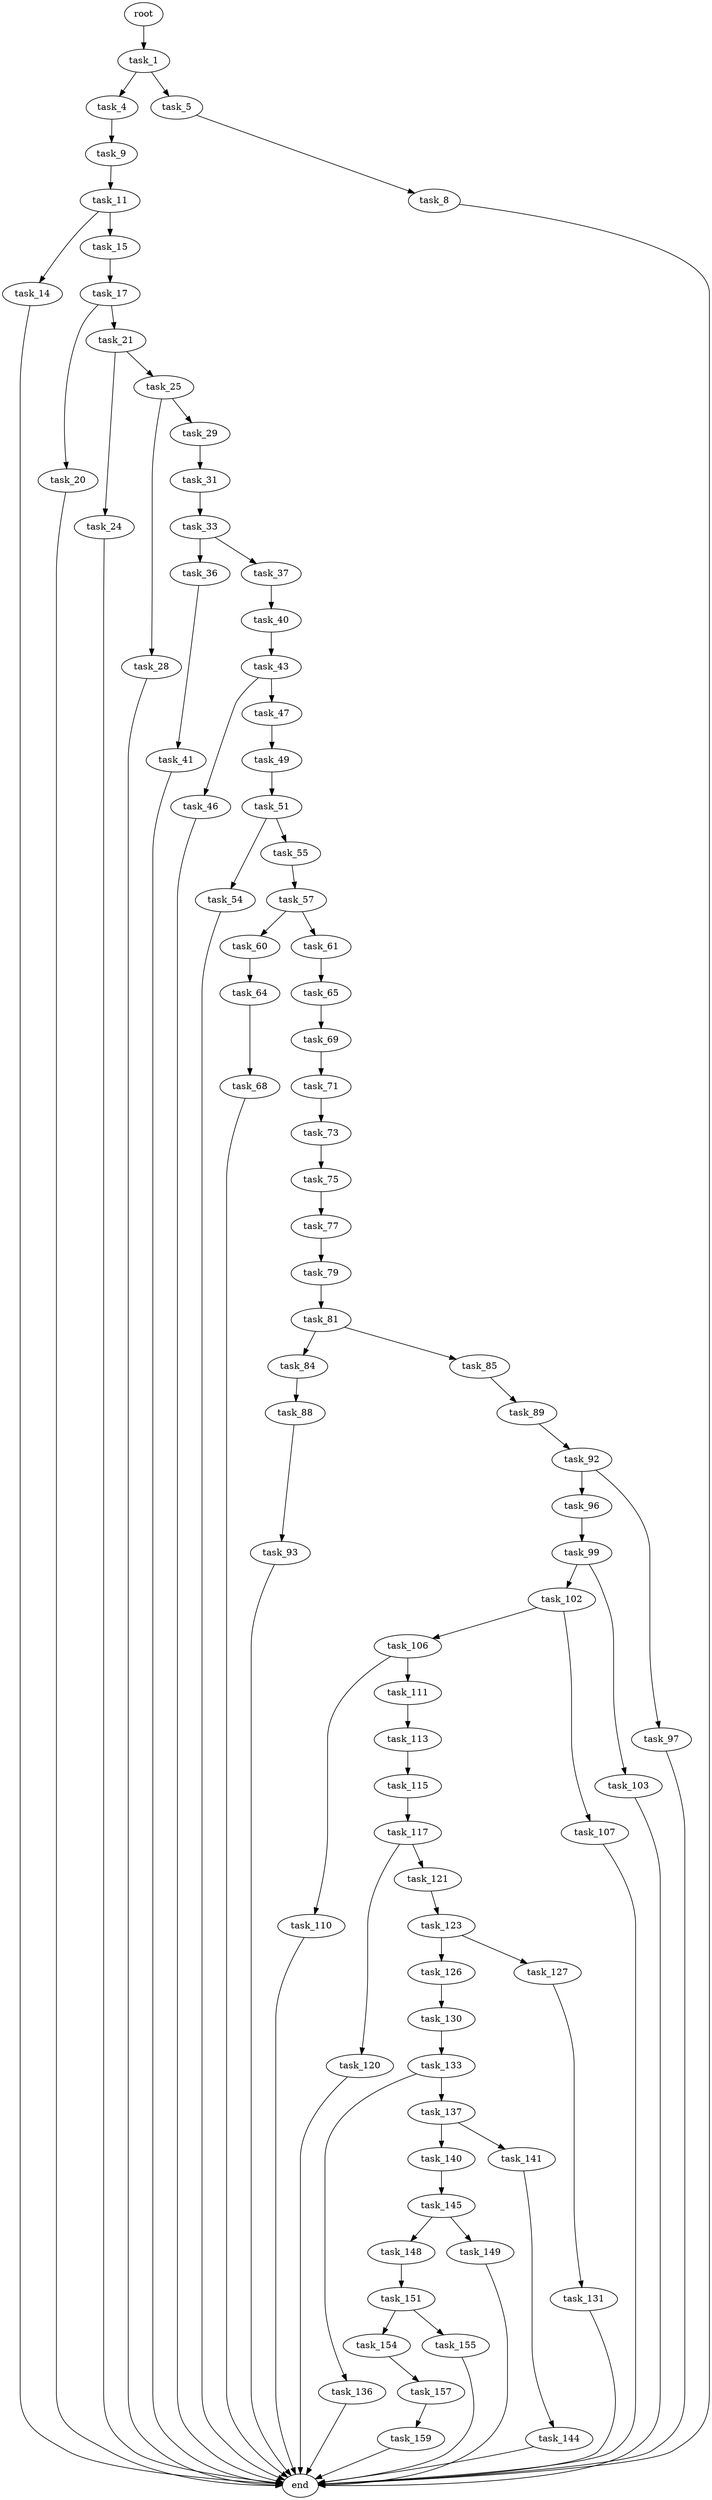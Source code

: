 digraph G {
  root [size="0.000000"];
  task_1 [size="782757789696.000000"];
  task_4 [size="309204074694.000000"];
  task_5 [size="38770713635.000000"];
  task_8 [size="11837909948.000000"];
  task_9 [size="7480702545.000000"];
  task_11 [size="1978098005.000000"];
  task_14 [size="145299956535.000000"];
  task_15 [size="134217728000.000000"];
  task_17 [size="68719476736.000000"];
  task_20 [size="549755813888.000000"];
  task_21 [size="28325457301.000000"];
  task_24 [size="38432746237.000000"];
  task_25 [size="574332185619.000000"];
  task_28 [size="2858140591.000000"];
  task_29 [size="231928233984.000000"];
  task_31 [size="522353819801.000000"];
  task_33 [size="3602895582.000000"];
  task_36 [size="1643895553.000000"];
  task_37 [size="231928233984.000000"];
  task_40 [size="549755813888.000000"];
  task_41 [size="38989234239.000000"];
  task_43 [size="125872549014.000000"];
  task_46 [size="1360287455.000000"];
  task_47 [size="34575938368.000000"];
  task_49 [size="77573783137.000000"];
  task_51 [size="315464027471.000000"];
  task_54 [size="23801113667.000000"];
  task_55 [size="1073741824000.000000"];
  task_57 [size="782757789696.000000"];
  task_60 [size="1192500119234.000000"];
  task_61 [size="1125444683.000000"];
  task_64 [size="134217728000.000000"];
  task_65 [size="368293445632.000000"];
  task_68 [size="25497405793.000000"];
  task_69 [size="511587615493.000000"];
  task_71 [size="28991029248.000000"];
  task_73 [size="782757789696.000000"];
  task_75 [size="6064351550.000000"];
  task_77 [size="952680983444.000000"];
  task_79 [size="231928233984.000000"];
  task_81 [size="230126572864.000000"];
  task_84 [size="685816801515.000000"];
  task_85 [size="68719476736.000000"];
  task_88 [size="549755813888.000000"];
  task_89 [size="447574868888.000000"];
  task_92 [size="15437397042.000000"];
  task_93 [size="782757789696.000000"];
  task_96 [size="180135781282.000000"];
  task_97 [size="210635535394.000000"];
  task_99 [size="589322683681.000000"];
  task_102 [size="209753936752.000000"];
  task_103 [size="782757789696.000000"];
  task_106 [size="28991029248.000000"];
  task_107 [size="8589934592.000000"];
  task_110 [size="541139982969.000000"];
  task_111 [size="173857868567.000000"];
  task_113 [size="44782182874.000000"];
  task_115 [size="222562189816.000000"];
  task_117 [size="8589934592.000000"];
  task_120 [size="134217728000.000000"];
  task_121 [size="1120132084069.000000"];
  task_123 [size="824857558889.000000"];
  task_126 [size="1073741824000.000000"];
  task_127 [size="549755813888.000000"];
  task_130 [size="17203475139.000000"];
  task_131 [size="4456092341.000000"];
  task_133 [size="49558684318.000000"];
  task_136 [size="34032506073.000000"];
  task_137 [size="1168870155158.000000"];
  task_140 [size="624544727093.000000"];
  task_141 [size="639301932475.000000"];
  task_144 [size="517878240242.000000"];
  task_145 [size="2195622543.000000"];
  task_148 [size="549755813888.000000"];
  task_149 [size="231928233984.000000"];
  task_151 [size="481581144116.000000"];
  task_154 [size="109950661314.000000"];
  task_155 [size="19341368295.000000"];
  task_157 [size="68719476736.000000"];
  task_159 [size="26189562925.000000"];
  end [size="0.000000"];

  root -> task_1 [size="1.000000"];
  task_1 -> task_4 [size="679477248.000000"];
  task_1 -> task_5 [size="679477248.000000"];
  task_4 -> task_9 [size="209715200.000000"];
  task_5 -> task_8 [size="75497472.000000"];
  task_8 -> end [size="1.000000"];
  task_9 -> task_11 [size="536870912.000000"];
  task_11 -> task_14 [size="75497472.000000"];
  task_11 -> task_15 [size="75497472.000000"];
  task_14 -> end [size="1.000000"];
  task_15 -> task_17 [size="209715200.000000"];
  task_17 -> task_20 [size="134217728.000000"];
  task_17 -> task_21 [size="134217728.000000"];
  task_20 -> end [size="1.000000"];
  task_21 -> task_24 [size="33554432.000000"];
  task_21 -> task_25 [size="33554432.000000"];
  task_24 -> end [size="1.000000"];
  task_25 -> task_28 [size="679477248.000000"];
  task_25 -> task_29 [size="679477248.000000"];
  task_28 -> end [size="1.000000"];
  task_29 -> task_31 [size="301989888.000000"];
  task_31 -> task_33 [size="536870912.000000"];
  task_33 -> task_36 [size="301989888.000000"];
  task_33 -> task_37 [size="301989888.000000"];
  task_36 -> task_41 [size="33554432.000000"];
  task_37 -> task_40 [size="301989888.000000"];
  task_40 -> task_43 [size="536870912.000000"];
  task_41 -> end [size="1.000000"];
  task_43 -> task_46 [size="301989888.000000"];
  task_43 -> task_47 [size="301989888.000000"];
  task_46 -> end [size="1.000000"];
  task_47 -> task_49 [size="679477248.000000"];
  task_49 -> task_51 [size="75497472.000000"];
  task_51 -> task_54 [size="838860800.000000"];
  task_51 -> task_55 [size="838860800.000000"];
  task_54 -> end [size="1.000000"];
  task_55 -> task_57 [size="838860800.000000"];
  task_57 -> task_60 [size="679477248.000000"];
  task_57 -> task_61 [size="679477248.000000"];
  task_60 -> task_64 [size="838860800.000000"];
  task_61 -> task_65 [size="134217728.000000"];
  task_64 -> task_68 [size="209715200.000000"];
  task_65 -> task_69 [size="411041792.000000"];
  task_68 -> end [size="1.000000"];
  task_69 -> task_71 [size="411041792.000000"];
  task_71 -> task_73 [size="75497472.000000"];
  task_73 -> task_75 [size="679477248.000000"];
  task_75 -> task_77 [size="134217728.000000"];
  task_77 -> task_79 [size="679477248.000000"];
  task_79 -> task_81 [size="301989888.000000"];
  task_81 -> task_84 [size="536870912.000000"];
  task_81 -> task_85 [size="536870912.000000"];
  task_84 -> task_88 [size="536870912.000000"];
  task_85 -> task_89 [size="134217728.000000"];
  task_88 -> task_93 [size="536870912.000000"];
  task_89 -> task_92 [size="411041792.000000"];
  task_92 -> task_96 [size="301989888.000000"];
  task_92 -> task_97 [size="301989888.000000"];
  task_93 -> end [size="1.000000"];
  task_96 -> task_99 [size="134217728.000000"];
  task_97 -> end [size="1.000000"];
  task_99 -> task_102 [size="536870912.000000"];
  task_99 -> task_103 [size="536870912.000000"];
  task_102 -> task_106 [size="679477248.000000"];
  task_102 -> task_107 [size="679477248.000000"];
  task_103 -> end [size="1.000000"];
  task_106 -> task_110 [size="75497472.000000"];
  task_106 -> task_111 [size="75497472.000000"];
  task_107 -> end [size="1.000000"];
  task_110 -> end [size="1.000000"];
  task_111 -> task_113 [size="209715200.000000"];
  task_113 -> task_115 [size="33554432.000000"];
  task_115 -> task_117 [size="536870912.000000"];
  task_117 -> task_120 [size="33554432.000000"];
  task_117 -> task_121 [size="33554432.000000"];
  task_120 -> end [size="1.000000"];
  task_121 -> task_123 [size="838860800.000000"];
  task_123 -> task_126 [size="838860800.000000"];
  task_123 -> task_127 [size="838860800.000000"];
  task_126 -> task_130 [size="838860800.000000"];
  task_127 -> task_131 [size="536870912.000000"];
  task_130 -> task_133 [size="75497472.000000"];
  task_131 -> end [size="1.000000"];
  task_133 -> task_136 [size="838860800.000000"];
  task_133 -> task_137 [size="838860800.000000"];
  task_136 -> end [size="1.000000"];
  task_137 -> task_140 [size="838860800.000000"];
  task_137 -> task_141 [size="838860800.000000"];
  task_140 -> task_145 [size="536870912.000000"];
  task_141 -> task_144 [size="411041792.000000"];
  task_144 -> end [size="1.000000"];
  task_145 -> task_148 [size="75497472.000000"];
  task_145 -> task_149 [size="75497472.000000"];
  task_148 -> task_151 [size="536870912.000000"];
  task_149 -> end [size="1.000000"];
  task_151 -> task_154 [size="838860800.000000"];
  task_151 -> task_155 [size="838860800.000000"];
  task_154 -> task_157 [size="75497472.000000"];
  task_155 -> end [size="1.000000"];
  task_157 -> task_159 [size="134217728.000000"];
  task_159 -> end [size="1.000000"];
}
